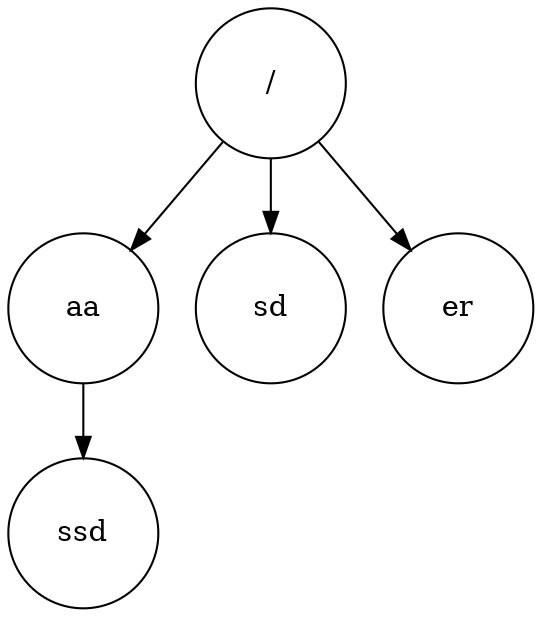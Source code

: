 digraph Mass{
node[shape = oval, height = 1, width = 1]; 
a0[label= "/"];
a3[label= "aa"];
a0 -> a3; 
a9[label= "sd"];
a0 -> a9; 
a12[label= "er"];
a0 -> a12; 
a6[label= "ssd"];
a3 -> a6; 
}
